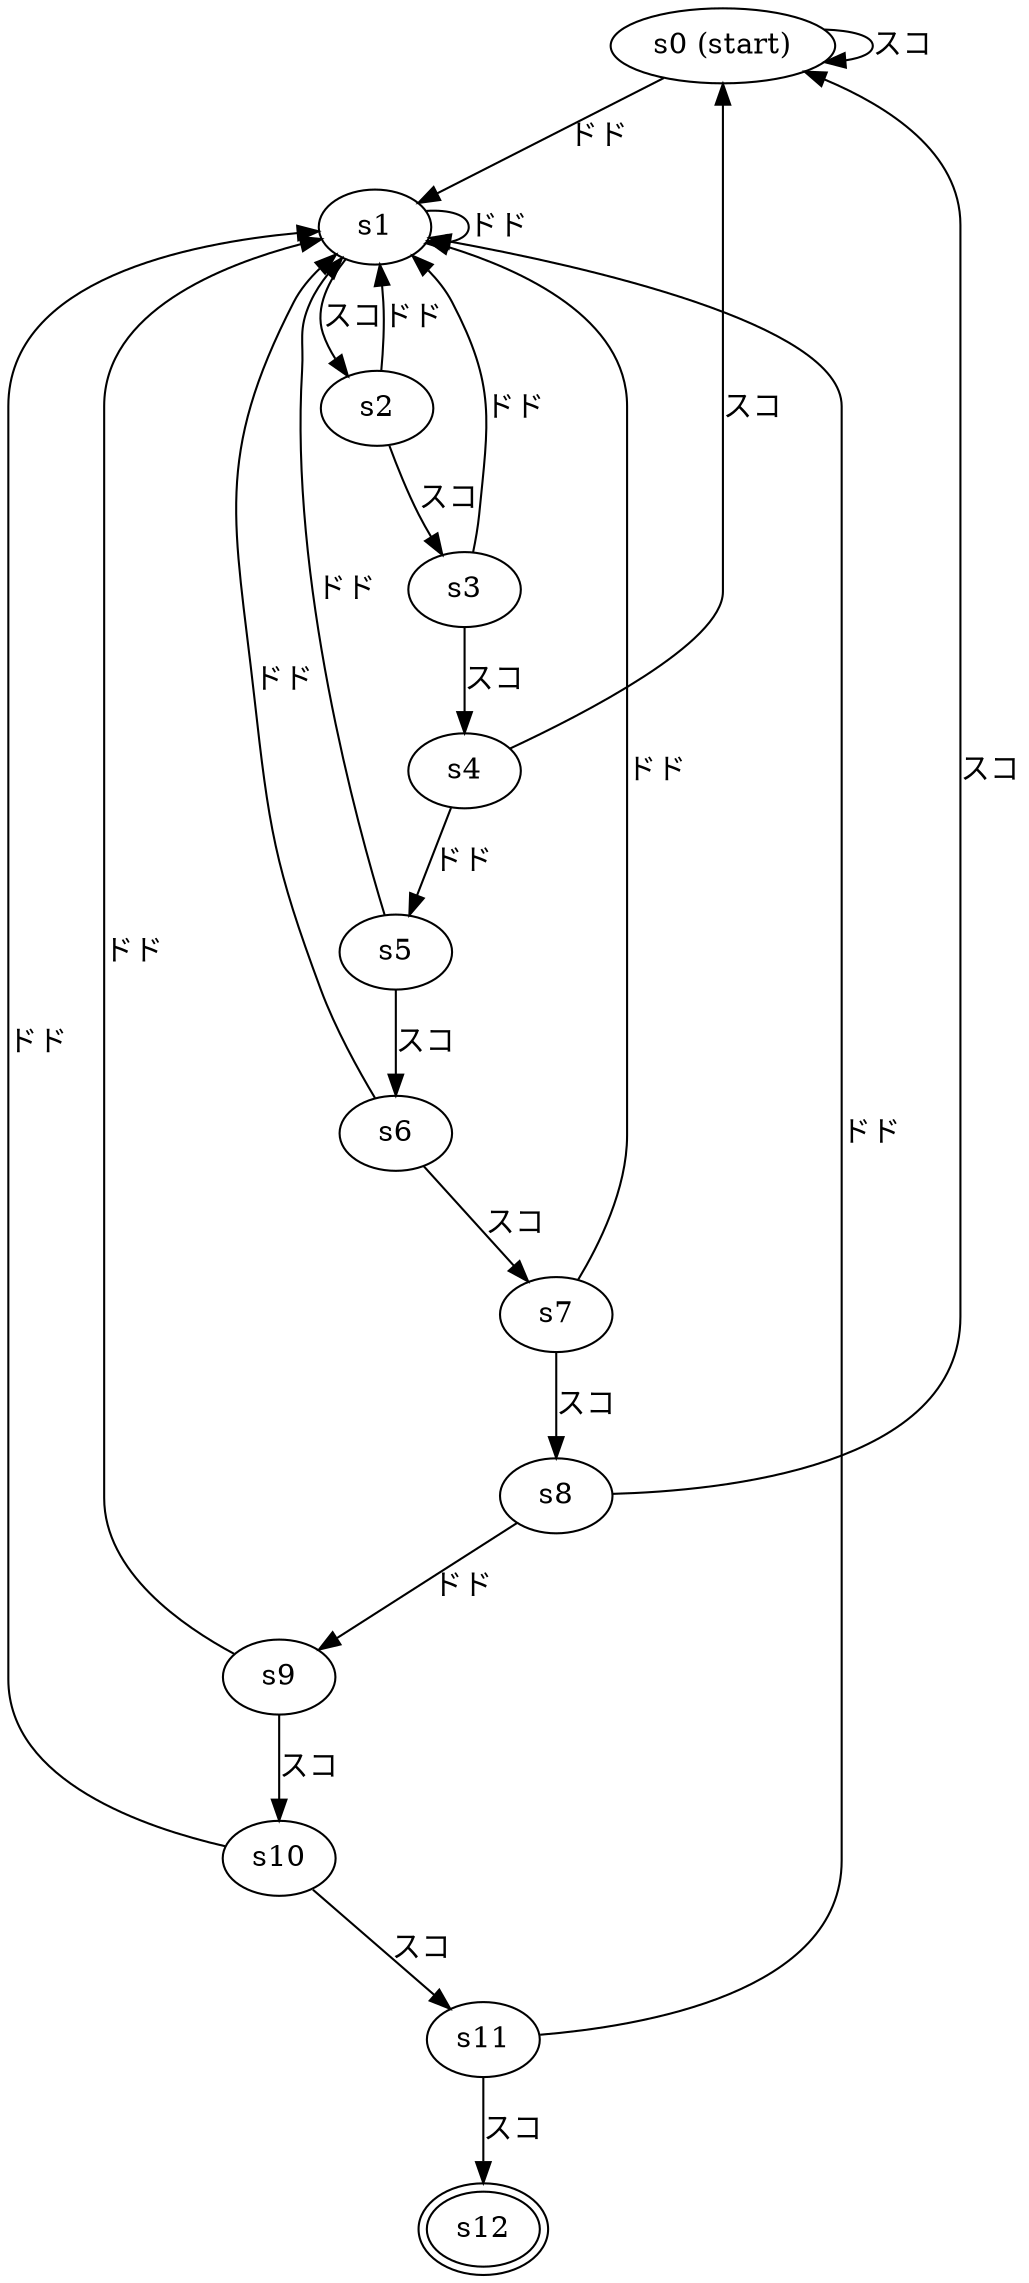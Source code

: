 digraph G {
  s0 -> s1  [label="ドド"];  s0 -> s0  [label="スコ"];
  s1 -> s2  [label="スコ"];  s1 -> s1  [label="ドド"];
  s2 -> s3  [label="スコ"];  s2 -> s1  [label="ドド"];
  s3 -> s4  [label="スコ"];  s3 -> s1  [label="ドド"];

  s4 -> s5  [label="ドド"];  s4 -> s0  [label="スコ"];
  s5 -> s6  [label="スコ"];  s5 -> s1  [label="ドド"];
  s6 -> s7  [label="スコ"];  s6 -> s1  [label="ドド"];
  s7 -> s8  [label="スコ"];  s7 -> s1  [label="ドド"];

  s8 -> s9  [label="ドド"];  s8 -> s0  [label="スコ"];
  s9 -> s10  [label="スコ"];  s9 -> s1  [label="ドド"];
  s10 -> s11  [label="スコ"];  s10 -> s1  [label="ドド"];
  s11 -> s12  [label="スコ"];  s11 -> s1  [label="ドド"];
  
  s0 [label="s0 (start)"];
  s12 [shape=ellipse, peripheries=2];
}